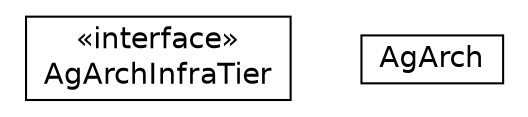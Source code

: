 #!/usr/local/bin/dot
#
# Class diagram 
# Generated by UMLGraph version 5.1 (http://www.umlgraph.org/)
#

digraph G {
	edge [fontname="Helvetica",fontsize=10,labelfontname="Helvetica",labelfontsize=10];
	node [fontname="Helvetica",fontsize=10,shape=plaintext];
	nodesep=0.25;
	ranksep=0.5;
	// jason.architecture.AgArchInfraTier
	c248 [label=<<table title="jason.architecture.AgArchInfraTier" border="0" cellborder="1" cellspacing="0" cellpadding="2" port="p" href="./AgArchInfraTier.html">
		<tr><td><table border="0" cellspacing="0" cellpadding="1">
<tr><td align="center" balign="center"> &#171;interface&#187; </td></tr>
<tr><td align="center" balign="center"> AgArchInfraTier </td></tr>
		</table></td></tr>
		</table>>, fontname="Helvetica", fontcolor="black", fontsize=14.0];
	// jason.architecture.AgArch
	c249 [label=<<table title="jason.architecture.AgArch" border="0" cellborder="1" cellspacing="0" cellpadding="2" port="p" href="./AgArch.html">
		<tr><td><table border="0" cellspacing="0" cellpadding="1">
<tr><td align="center" balign="center"> AgArch </td></tr>
		</table></td></tr>
		</table>>, fontname="Helvetica", fontcolor="black", fontsize=14.0];
}


